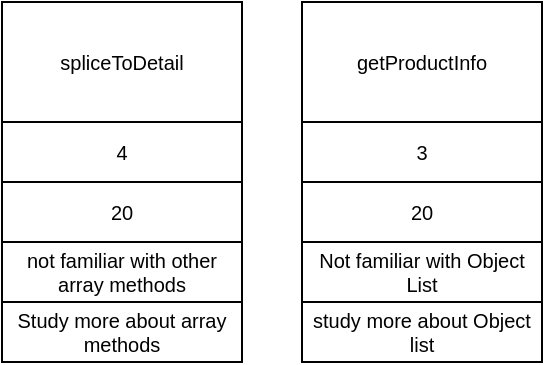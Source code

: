 <mxfile version="13.7.9" type="device"><diagram id="vgLWY5uxJE4qXFJt4Vpe" name="Page-1"><mxGraphModel dx="981" dy="548" grid="1" gridSize="10" guides="1" tooltips="1" connect="1" arrows="1" fold="1" page="1" pageScale="1" pageWidth="850" pageHeight="1100" math="0" shadow="0"><root><mxCell id="0"/><mxCell id="1" parent="0"/><mxCell id="x1jmvyA-AvvtwlbZp0r2-3" value="getProductInfo" style="rounded=0;whiteSpace=wrap;html=1;fontSize=10;" vertex="1" parent="1"><mxGeometry x="200" y="30" width="120" height="60" as="geometry"/></mxCell><mxCell id="x1jmvyA-AvvtwlbZp0r2-9" value="spliceToDetail" style="rounded=0;whiteSpace=wrap;html=1;fontSize=10;" vertex="1" parent="1"><mxGeometry x="50" y="30" width="120" height="60" as="geometry"/></mxCell><mxCell id="x1jmvyA-AvvtwlbZp0r2-16" value="3" style="rounded=0;whiteSpace=wrap;html=1;fontSize=10;" vertex="1" parent="1"><mxGeometry x="200" y="90" width="120" height="30" as="geometry"/></mxCell><mxCell id="x1jmvyA-AvvtwlbZp0r2-17" value="20" style="rounded=0;whiteSpace=wrap;html=1;fontSize=10;" vertex="1" parent="1"><mxGeometry x="200" y="120" width="120" height="30" as="geometry"/></mxCell><mxCell id="x1jmvyA-AvvtwlbZp0r2-18" value="Not familiar with Object List" style="rounded=0;whiteSpace=wrap;html=1;fontSize=10;" vertex="1" parent="1"><mxGeometry x="200" y="150" width="120" height="30" as="geometry"/></mxCell><mxCell id="x1jmvyA-AvvtwlbZp0r2-34" value="4" style="rounded=0;whiteSpace=wrap;html=1;fontSize=10;" vertex="1" parent="1"><mxGeometry x="50" y="90" width="120" height="30" as="geometry"/></mxCell><mxCell id="x1jmvyA-AvvtwlbZp0r2-35" value="20" style="rounded=0;whiteSpace=wrap;html=1;fontSize=10;" vertex="1" parent="1"><mxGeometry x="50" y="120" width="120" height="30" as="geometry"/></mxCell><mxCell id="x1jmvyA-AvvtwlbZp0r2-36" value="not familiar with other array methods" style="rounded=0;whiteSpace=wrap;html=1;fontSize=10;" vertex="1" parent="1"><mxGeometry x="50" y="150" width="120" height="30" as="geometry"/></mxCell><mxCell id="x1jmvyA-AvvtwlbZp0r2-42" value="study more about Object list" style="rounded=0;whiteSpace=wrap;html=1;fontSize=10;" vertex="1" parent="1"><mxGeometry x="200" y="180" width="120" height="30" as="geometry"/></mxCell><mxCell id="x1jmvyA-AvvtwlbZp0r2-48" value="Study more about array methods" style="rounded=0;whiteSpace=wrap;html=1;fontSize=10;" vertex="1" parent="1"><mxGeometry x="50" y="180" width="120" height="30" as="geometry"/></mxCell></root></mxGraphModel></diagram></mxfile>